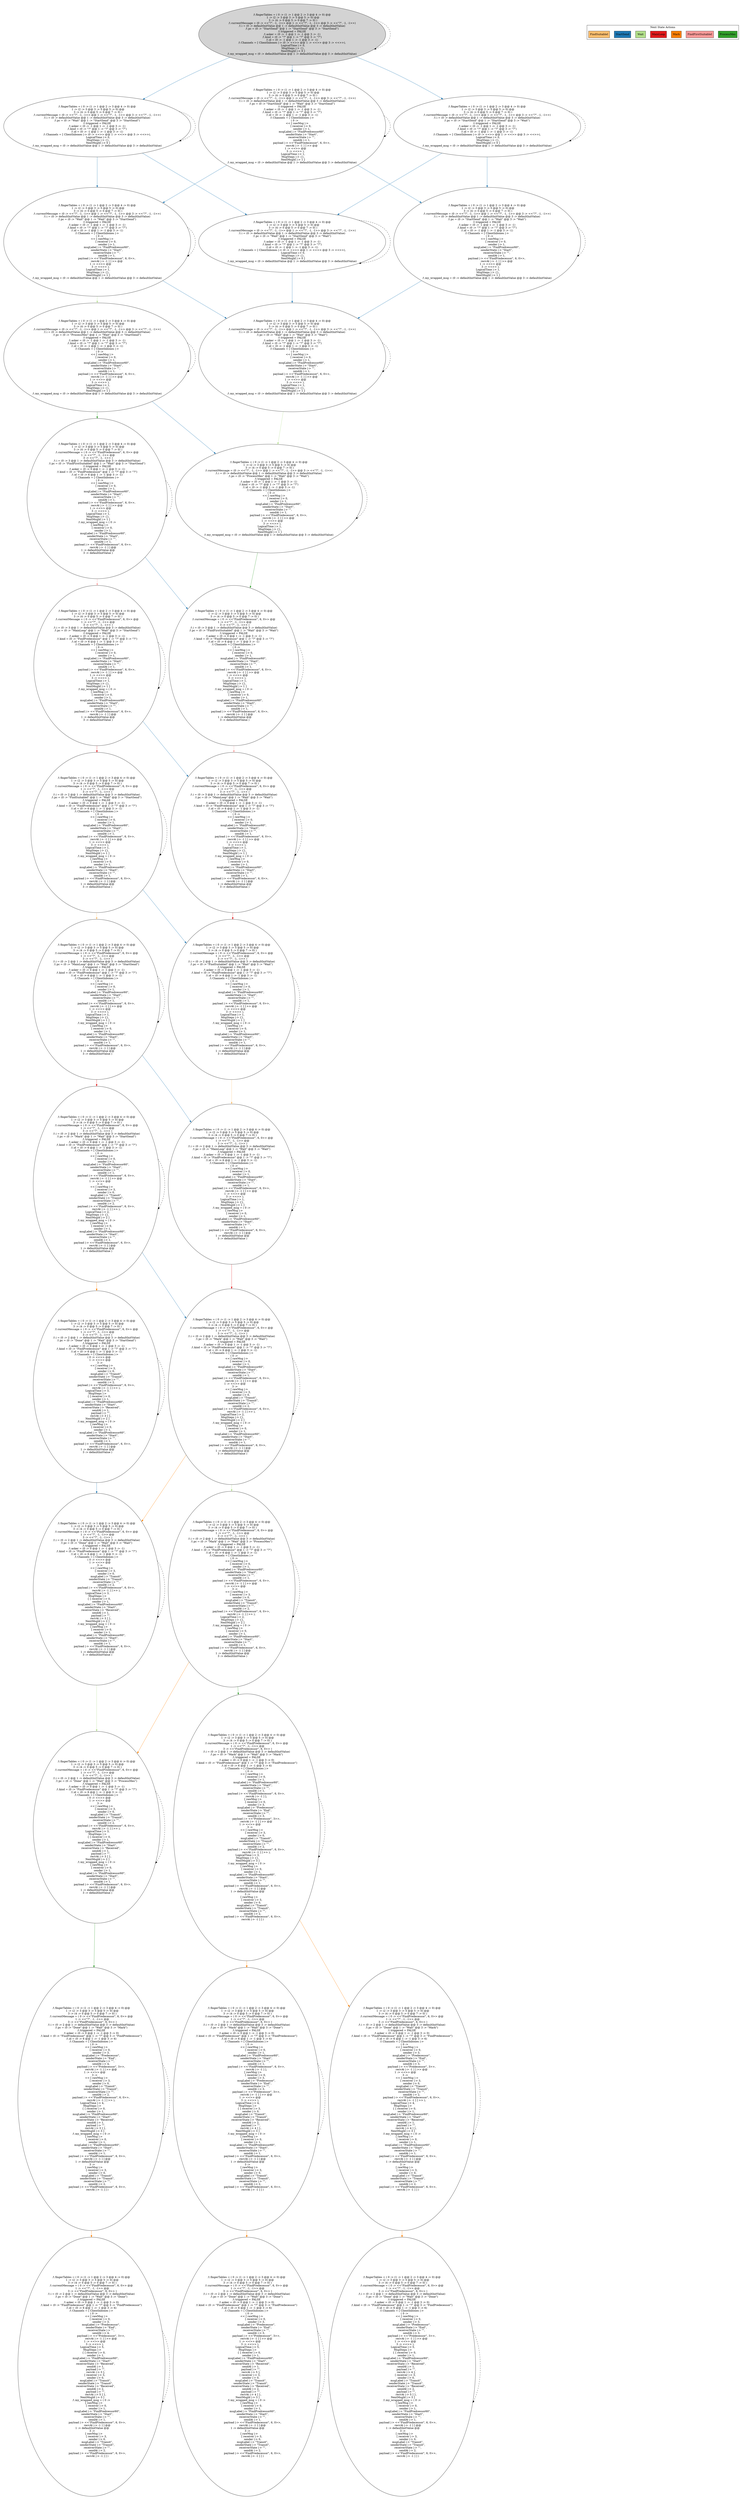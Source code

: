 strict digraph DiskGraph {
edge [colorscheme="paired12"]
nodesep=0.35;
subgraph cluster_graph {
color="white";
-1176172182421661628 [label="/\\ fingerTables = ( 0 :> (1 :> 1 @@ 2 :> 3 @@ 4 :> 0) @@\n  1 :> (2 :> 3 @@ 3 :> 5 @@ 5 :> 0) @@\n  3 :> (4 :> 0 @@ 5 :> 0 @@ 7 :> 0) )\n/\\ currentMessage = (0 :> <<\"?\", -1, -1>> @@ 1 :> <<\"?\", -1, -1>> @@ 3 :> <<\"?\", -1, -1>>)\n/\\ i = (0 :> defaultInitValue @@ 1 :> defaultInitValue @@ 3 :> defaultInitValue)\n/\\ pc = (0 :> \"StartSend\" @@ 1 :> \"StartSend\" @@ 3 :> \"StartSend\")\n/\\ triggered = FALSE\n/\\ asker = (0 :> -1 @@ 1 :> -1 @@ 3 :> -1)\n/\\ kind = (0 :> \"?\" @@ 1 :> \"?\" @@ 3 :> \"?\")\n/\\ id = (0 :> -1 @@ 1 :> -1 @@ 3 :> -1)\n/\\ Channels = [ ClientInboxes |-> (0 :> <<>> @@ 1 :> <<>> @@ 3 :> <<>>),\n  LogicalTime |-> 0,\n  MsgSteps |-> {},\n  NextMsgId |-> 0 ]\n/\\ my_wrapped_msg = (0 :> defaultInitValue @@ 1 :> defaultInitValue @@ 3 :> defaultInitValue)",style = filled]
-1176172182421661628 -> 5054057206518006175 [label="",color="2",fontcolor="2"];
5054057206518006175 [label="/\\ fingerTables = ( 0 :> (1 :> 1 @@ 2 :> 3 @@ 4 :> 0) @@\n  1 :> (2 :> 3 @@ 3 :> 5 @@ 5 :> 0) @@\n  3 :> (4 :> 0 @@ 5 :> 0 @@ 7 :> 0) )\n/\\ currentMessage = (0 :> <<\"?\", -1, -1>> @@ 1 :> <<\"?\", -1, -1>> @@ 3 :> <<\"?\", -1, -1>>)\n/\\ i = (0 :> defaultInitValue @@ 1 :> defaultInitValue @@ 3 :> defaultInitValue)\n/\\ pc = (0 :> \"Wait\" @@ 1 :> \"StartSend\" @@ 3 :> \"StartSend\")\n/\\ triggered = FALSE\n/\\ asker = (0 :> -1 @@ 1 :> -1 @@ 3 :> -1)\n/\\ kind = (0 :> \"?\" @@ 1 :> \"?\" @@ 3 :> \"?\")\n/\\ id = (0 :> -1 @@ 1 :> -1 @@ 3 :> -1)\n/\\ Channels = [ ClientInboxes |-> (0 :> <<>> @@ 1 :> <<>> @@ 3 :> <<>>),\n  LogicalTime |-> 0,\n  MsgSteps |-> {},\n  NextMsgId |-> 0 ]\n/\\ my_wrapped_msg = (0 :> defaultInitValue @@ 1 :> defaultInitValue @@ 3 :> defaultInitValue)"];
-1176172182421661628 -> 1603214815180901200 [label="",color="2",fontcolor="2"];
1603214815180901200 [label="/\\ fingerTables = ( 0 :> (1 :> 1 @@ 2 :> 3 @@ 4 :> 0) @@\n  1 :> (2 :> 3 @@ 3 :> 5 @@ 5 :> 0) @@\n  3 :> (4 :> 0 @@ 5 :> 0 @@ 7 :> 0) )\n/\\ currentMessage = (0 :> <<\"?\", -1, -1>> @@ 1 :> <<\"?\", -1, -1>> @@ 3 :> <<\"?\", -1, -1>>)\n/\\ i = (0 :> defaultInitValue @@ 1 :> defaultInitValue @@ 3 :> defaultInitValue)\n/\\ pc = (0 :> \"StartSend\" @@ 1 :> \"Wait\" @@ 3 :> \"StartSend\")\n/\\ triggered = FALSE\n/\\ asker = (0 :> -1 @@ 1 :> -1 @@ 3 :> -1)\n/\\ kind = (0 :> \"?\" @@ 1 :> \"?\" @@ 3 :> \"?\")\n/\\ id = (0 :> -1 @@ 1 :> -1 @@ 3 :> -1)\n/\\ Channels = [ ClientInboxes |->\n      ( 0 :>\n            << [ rawMsg |->\n                     [ receiver |-> 0,\n                       sender |-> 1,\n                       msgLabel |-> \"FindPredcessor60\",\n                       senderState |-> \"Start\",\n                       receiverState |-> \"\",\n                       sendAt |-> 1,\n                       payload |-> <<\"FindPredecessor\", 6, 0>>,\n                       recvAt |-> -1 ] ] >> @@\n        1 :> <<>> @@\n        3 :> <<>> ),\n  LogicalTime |-> 1,\n  MsgSteps |-> {},\n  NextMsgId |-> 1 ]\n/\\ my_wrapped_msg = (0 :> defaultInitValue @@ 1 :> defaultInitValue @@ 3 :> defaultInitValue)"];
5054057206518006175 -> -4447942108479517924 [label="",color="2",fontcolor="2"];
-4447942108479517924 [label="/\\ fingerTables = ( 0 :> (1 :> 1 @@ 2 :> 3 @@ 4 :> 0) @@\n  1 :> (2 :> 3 @@ 3 :> 5 @@ 5 :> 0) @@\n  3 :> (4 :> 0 @@ 5 :> 0 @@ 7 :> 0) )\n/\\ currentMessage = (0 :> <<\"?\", -1, -1>> @@ 1 :> <<\"?\", -1, -1>> @@ 3 :> <<\"?\", -1, -1>>)\n/\\ i = (0 :> defaultInitValue @@ 1 :> defaultInitValue @@ 3 :> defaultInitValue)\n/\\ pc = (0 :> \"Wait\" @@ 1 :> \"Wait\" @@ 3 :> \"StartSend\")\n/\\ triggered = FALSE\n/\\ asker = (0 :> -1 @@ 1 :> -1 @@ 3 :> -1)\n/\\ kind = (0 :> \"?\" @@ 1 :> \"?\" @@ 3 :> \"?\")\n/\\ id = (0 :> -1 @@ 1 :> -1 @@ 3 :> -1)\n/\\ Channels = [ ClientInboxes |->\n      ( 0 :>\n            << [ rawMsg |->\n                     [ receiver |-> 0,\n                       sender |-> 1,\n                       msgLabel |-> \"FindPredcessor60\",\n                       senderState |-> \"Start\",\n                       receiverState |-> \"\",\n                       sendAt |-> 1,\n                       payload |-> <<\"FindPredecessor\", 6, 0>>,\n                       recvAt |-> -1 ] ] >> @@\n        1 :> <<>> @@\n        3 :> <<>> ),\n  LogicalTime |-> 1,\n  MsgSteps |-> {},\n  NextMsgId |-> 1 ]\n/\\ my_wrapped_msg = (0 :> defaultInitValue @@ 1 :> defaultInitValue @@ 3 :> defaultInitValue)"];
-1176172182421661628 -> 8628228145687322805 [label="",color="2",fontcolor="2"];
8628228145687322805 [label="/\\ fingerTables = ( 0 :> (1 :> 1 @@ 2 :> 3 @@ 4 :> 0) @@\n  1 :> (2 :> 3 @@ 3 :> 5 @@ 5 :> 0) @@\n  3 :> (4 :> 0 @@ 5 :> 0 @@ 7 :> 0) )\n/\\ currentMessage = (0 :> <<\"?\", -1, -1>> @@ 1 :> <<\"?\", -1, -1>> @@ 3 :> <<\"?\", -1, -1>>)\n/\\ i = (0 :> defaultInitValue @@ 1 :> defaultInitValue @@ 3 :> defaultInitValue)\n/\\ pc = (0 :> \"StartSend\" @@ 1 :> \"StartSend\" @@ 3 :> \"Wait\")\n/\\ triggered = FALSE\n/\\ asker = (0 :> -1 @@ 1 :> -1 @@ 3 :> -1)\n/\\ kind = (0 :> \"?\" @@ 1 :> \"?\" @@ 3 :> \"?\")\n/\\ id = (0 :> -1 @@ 1 :> -1 @@ 3 :> -1)\n/\\ Channels = [ ClientInboxes |-> (0 :> <<>> @@ 1 :> <<>> @@ 3 :> <<>>),\n  LogicalTime |-> 0,\n  MsgSteps |-> {},\n  NextMsgId |-> 0 ]\n/\\ my_wrapped_msg = (0 :> defaultInitValue @@ 1 :> defaultInitValue @@ 3 :> defaultInitValue)"];
1603214815180901200 -> -4447942108479517924 [label="",color="2",fontcolor="2"];
-1176172182421661628 -> -1176172182421661628 [style="dashed"];
5054057206518006175 -> -9037975371909353649 [label="",color="2",fontcolor="2"];
-9037975371909353649 [label="/\\ fingerTables = ( 0 :> (1 :> 1 @@ 2 :> 3 @@ 4 :> 0) @@\n  1 :> (2 :> 3 @@ 3 :> 5 @@ 5 :> 0) @@\n  3 :> (4 :> 0 @@ 5 :> 0 @@ 7 :> 0) )\n/\\ currentMessage = (0 :> <<\"?\", -1, -1>> @@ 1 :> <<\"?\", -1, -1>> @@ 3 :> <<\"?\", -1, -1>>)\n/\\ i = (0 :> defaultInitValue @@ 1 :> defaultInitValue @@ 3 :> defaultInitValue)\n/\\ pc = (0 :> \"Wait\" @@ 1 :> \"StartSend\" @@ 3 :> \"Wait\")\n/\\ triggered = FALSE\n/\\ asker = (0 :> -1 @@ 1 :> -1 @@ 3 :> -1)\n/\\ kind = (0 :> \"?\" @@ 1 :> \"?\" @@ 3 :> \"?\")\n/\\ id = (0 :> -1 @@ 1 :> -1 @@ 3 :> -1)\n/\\ Channels = [ ClientInboxes |-> (0 :> <<>> @@ 1 :> <<>> @@ 3 :> <<>>),\n  LogicalTime |-> 0,\n  MsgSteps |-> {},\n  NextMsgId |-> 0 ]\n/\\ my_wrapped_msg = (0 :> defaultInitValue @@ 1 :> defaultInitValue @@ 3 :> defaultInitValue)"];
-4447942108479517924 -> 6647600115936718117 [label="",color="3",fontcolor="3"];
6647600115936718117 [label="/\\ fingerTables = ( 0 :> (1 :> 1 @@ 2 :> 3 @@ 4 :> 0) @@\n  1 :> (2 :> 3 @@ 3 :> 5 @@ 5 :> 0) @@\n  3 :> (4 :> 0 @@ 5 :> 0 @@ 7 :> 0) )\n/\\ currentMessage = (0 :> <<\"?\", -1, -1>> @@ 1 :> <<\"?\", -1, -1>> @@ 3 :> <<\"?\", -1, -1>>)\n/\\ i = (0 :> defaultInitValue @@ 1 :> defaultInitValue @@ 3 :> defaultInitValue)\n/\\ pc = (0 :> \"ProcessMes\" @@ 1 :> \"Wait\" @@ 3 :> \"StartSend\")\n/\\ triggered = FALSE\n/\\ asker = (0 :> -1 @@ 1 :> -1 @@ 3 :> -1)\n/\\ kind = (0 :> \"?\" @@ 1 :> \"?\" @@ 3 :> \"?\")\n/\\ id = (0 :> -1 @@ 1 :> -1 @@ 3 :> -1)\n/\\ Channels = [ ClientInboxes |->\n      ( 0 :>\n            << [ rawMsg |->\n                     [ receiver |-> 0,\n                       sender |-> 1,\n                       msgLabel |-> \"FindPredcessor60\",\n                       senderState |-> \"Start\",\n                       receiverState |-> \"\",\n                       sendAt |-> 1,\n                       payload |-> <<\"FindPredecessor\", 6, 0>>,\n                       recvAt |-> -1 ] ] >> @@\n        1 :> <<>> @@\n        3 :> <<>> ),\n  LogicalTime |-> 1,\n  MsgSteps |-> {},\n  NextMsgId |-> 1 ]\n/\\ my_wrapped_msg = (0 :> defaultInitValue @@ 1 :> defaultInitValue @@ 3 :> defaultInitValue)"];
5054057206518006175 -> 5054057206518006175 [style="dashed"];
1603214815180901200 -> -994224737827093562 [label="",color="2",fontcolor="2"];
-994224737827093562 [label="/\\ fingerTables = ( 0 :> (1 :> 1 @@ 2 :> 3 @@ 4 :> 0) @@\n  1 :> (2 :> 3 @@ 3 :> 5 @@ 5 :> 0) @@\n  3 :> (4 :> 0 @@ 5 :> 0 @@ 7 :> 0) )\n/\\ currentMessage = (0 :> <<\"?\", -1, -1>> @@ 1 :> <<\"?\", -1, -1>> @@ 3 :> <<\"?\", -1, -1>>)\n/\\ i = (0 :> defaultInitValue @@ 1 :> defaultInitValue @@ 3 :> defaultInitValue)\n/\\ pc = (0 :> \"StartSend\" @@ 1 :> \"Wait\" @@ 3 :> \"Wait\")\n/\\ triggered = FALSE\n/\\ asker = (0 :> -1 @@ 1 :> -1 @@ 3 :> -1)\n/\\ kind = (0 :> \"?\" @@ 1 :> \"?\" @@ 3 :> \"?\")\n/\\ id = (0 :> -1 @@ 1 :> -1 @@ 3 :> -1)\n/\\ Channels = [ ClientInboxes |->\n      ( 0 :>\n            << [ rawMsg |->\n                     [ receiver |-> 0,\n                       sender |-> 1,\n                       msgLabel |-> \"FindPredcessor60\",\n                       senderState |-> \"Start\",\n                       receiverState |-> \"\",\n                       sendAt |-> 1,\n                       payload |-> <<\"FindPredecessor\", 6, 0>>,\n                       recvAt |-> -1 ] ] >> @@\n        1 :> <<>> @@\n        3 :> <<>> ),\n  LogicalTime |-> 1,\n  MsgSteps |-> {},\n  NextMsgId |-> 1 ]\n/\\ my_wrapped_msg = (0 :> defaultInitValue @@ 1 :> defaultInitValue @@ 3 :> defaultInitValue)"];
-4447942108479517924 -> -2488164366395645534 [label="",color="2",fontcolor="2"];
-2488164366395645534 [label="/\\ fingerTables = ( 0 :> (1 :> 1 @@ 2 :> 3 @@ 4 :> 0) @@\n  1 :> (2 :> 3 @@ 3 :> 5 @@ 5 :> 0) @@\n  3 :> (4 :> 0 @@ 5 :> 0 @@ 7 :> 0) )\n/\\ currentMessage = (0 :> <<\"?\", -1, -1>> @@ 1 :> <<\"?\", -1, -1>> @@ 3 :> <<\"?\", -1, -1>>)\n/\\ i = (0 :> defaultInitValue @@ 1 :> defaultInitValue @@ 3 :> defaultInitValue)\n/\\ pc = (0 :> \"Wait\" @@ 1 :> \"Wait\" @@ 3 :> \"Wait\")\n/\\ triggered = FALSE\n/\\ asker = (0 :> -1 @@ 1 :> -1 @@ 3 :> -1)\n/\\ kind = (0 :> \"?\" @@ 1 :> \"?\" @@ 3 :> \"?\")\n/\\ id = (0 :> -1 @@ 1 :> -1 @@ 3 :> -1)\n/\\ Channels = [ ClientInboxes |->\n      ( 0 :>\n            << [ rawMsg |->\n                     [ receiver |-> 0,\n                       sender |-> 1,\n                       msgLabel |-> \"FindPredcessor60\",\n                       senderState |-> \"Start\",\n                       receiverState |-> \"\",\n                       sendAt |-> 1,\n                       payload |-> <<\"FindPredecessor\", 6, 0>>,\n                       recvAt |-> -1 ] ] >> @@\n        1 :> <<>> @@\n        3 :> <<>> ),\n  LogicalTime |-> 1,\n  MsgSteps |-> {},\n  NextMsgId |-> 1 ]\n/\\ my_wrapped_msg = (0 :> defaultInitValue @@ 1 :> defaultInitValue @@ 3 :> defaultInitValue)"];
-4447942108479517924 -> -4447942108479517924 [style="dashed"];
1603214815180901200 -> 1603214815180901200 [style="dashed"];
8628228145687322805 -> -9037975371909353649 [label="",color="2",fontcolor="2"];
8628228145687322805 -> -994224737827093562 [label="",color="2",fontcolor="2"];
8628228145687322805 -> 8628228145687322805 [style="dashed"];
-9037975371909353649 -> -2488164366395645534 [label="",color="2",fontcolor="2"];
-9037975371909353649 -> -9037975371909353649 [style="dashed"];
6647600115936718117 -> -4338986616738118156 [label="",color="4",fontcolor="4"];
-4338986616738118156 [label="/\\ fingerTables = ( 0 :> (1 :> 1 @@ 2 :> 3 @@ 4 :> 0) @@\n  1 :> (2 :> 3 @@ 3 :> 5 @@ 5 :> 0) @@\n  3 :> (4 :> 0 @@ 5 :> 0 @@ 7 :> 0) )\n/\\ currentMessage = ( 0 :> <<\"FindPredecessor\", 6, 0>> @@\n  1 :> <<\"?\", -1, -1>> @@\n  3 :> <<\"?\", -1, -1>> )\n/\\ i = (0 :> 3 @@ 1 :> defaultInitValue @@ 3 :> defaultInitValue)\n/\\ pc = (0 :> \"FindFirstSuitableI\" @@ 1 :> \"Wait\" @@ 3 :> \"StartSend\")\n/\\ triggered = FALSE\n/\\ asker = (0 :> 0 @@ 1 :> -1 @@ 3 :> -1)\n/\\ kind = (0 :> \"FindPredecessor\" @@ 1 :> \"?\" @@ 3 :> \"?\")\n/\\ id = (0 :> 6 @@ 1 :> -1 @@ 3 :> -1)\n/\\ Channels = [ ClientInboxes |->\n      ( 0 :>\n            << [ rawMsg |->\n                     [ receiver |-> 0,\n                       sender |-> 1,\n                       msgLabel |-> \"FindPredcessor60\",\n                       senderState |-> \"Start\",\n                       receiverState |-> \"\",\n                       sendAt |-> 1,\n                       payload |-> <<\"FindPredecessor\", 6, 0>>,\n                       recvAt |-> -1 ] ] >> @@\n        1 :> <<>> @@\n        3 :> <<>> ),\n  LogicalTime |-> 1,\n  MsgSteps |-> {},\n  NextMsgId |-> 1 ]\n/\\ my_wrapped_msg = ( 0 :>\n      [ rawMsg |->\n            [ receiver |-> 0,\n              sender |-> 1,\n              msgLabel |-> \"FindPredcessor60\",\n              senderState |-> \"Start\",\n              receiverState |-> \"\",\n              sendAt |-> 1,\n              payload |-> <<\"FindPredecessor\", 6, 0>>,\n              recvAt |-> -1 ] ] @@\n  1 :> defaultInitValue @@\n  3 :> defaultInitValue )"];
6647600115936718117 -> -7331142169572292403 [label="",color="2",fontcolor="2"];
-7331142169572292403 [label="/\\ fingerTables = ( 0 :> (1 :> 1 @@ 2 :> 3 @@ 4 :> 0) @@\n  1 :> (2 :> 3 @@ 3 :> 5 @@ 5 :> 0) @@\n  3 :> (4 :> 0 @@ 5 :> 0 @@ 7 :> 0) )\n/\\ currentMessage = (0 :> <<\"?\", -1, -1>> @@ 1 :> <<\"?\", -1, -1>> @@ 3 :> <<\"?\", -1, -1>>)\n/\\ i = (0 :> defaultInitValue @@ 1 :> defaultInitValue @@ 3 :> defaultInitValue)\n/\\ pc = (0 :> \"ProcessMes\" @@ 1 :> \"Wait\" @@ 3 :> \"Wait\")\n/\\ triggered = FALSE\n/\\ asker = (0 :> -1 @@ 1 :> -1 @@ 3 :> -1)\n/\\ kind = (0 :> \"?\" @@ 1 :> \"?\" @@ 3 :> \"?\")\n/\\ id = (0 :> -1 @@ 1 :> -1 @@ 3 :> -1)\n/\\ Channels = [ ClientInboxes |->\n      ( 0 :>\n            << [ rawMsg |->\n                     [ receiver |-> 0,\n                       sender |-> 1,\n                       msgLabel |-> \"FindPredcessor60\",\n                       senderState |-> \"Start\",\n                       receiverState |-> \"\",\n                       sendAt |-> 1,\n                       payload |-> <<\"FindPredecessor\", 6, 0>>,\n                       recvAt |-> -1 ] ] >> @@\n        1 :> <<>> @@\n        3 :> <<>> ),\n  LogicalTime |-> 1,\n  MsgSteps |-> {},\n  NextMsgId |-> 1 ]\n/\\ my_wrapped_msg = (0 :> defaultInitValue @@ 1 :> defaultInitValue @@ 3 :> defaultInitValue)"];
6647600115936718117 -> 6647600115936718117 [style="dashed"];
-994224737827093562 -> -2488164366395645534 [label="",color="2",fontcolor="2"];
-994224737827093562 -> -994224737827093562 [style="dashed"];
-2488164366395645534 -> -7331142169572292403 [label="",color="3",fontcolor="3"];
-2488164366395645534 -> -2488164366395645534 [style="dashed"];
-4338986616738118156 -> -5209468319214621557 [label="",color="5",fontcolor="5"];
-5209468319214621557 [label="/\\ fingerTables = ( 0 :> (1 :> 1 @@ 2 :> 3 @@ 4 :> 0) @@\n  1 :> (2 :> 3 @@ 3 :> 5 @@ 5 :> 0) @@\n  3 :> (4 :> 0 @@ 5 :> 0 @@ 7 :> 0) )\n/\\ currentMessage = ( 0 :> <<\"FindPredecessor\", 6, 0>> @@\n  1 :> <<\"?\", -1, -1>> @@\n  3 :> <<\"?\", -1, -1>> )\n/\\ i = (0 :> 3 @@ 1 :> defaultInitValue @@ 3 :> defaultInitValue)\n/\\ pc = (0 :> \"MainLoop\" @@ 1 :> \"Wait\" @@ 3 :> \"StartSend\")\n/\\ triggered = FALSE\n/\\ asker = (0 :> 0 @@ 1 :> -1 @@ 3 :> -1)\n/\\ kind = (0 :> \"FindPredecessor\" @@ 1 :> \"?\" @@ 3 :> \"?\")\n/\\ id = (0 :> 6 @@ 1 :> -1 @@ 3 :> -1)\n/\\ Channels = [ ClientInboxes |->\n      ( 0 :>\n            << [ rawMsg |->\n                     [ receiver |-> 0,\n                       sender |-> 1,\n                       msgLabel |-> \"FindPredcessor60\",\n                       senderState |-> \"Start\",\n                       receiverState |-> \"\",\n                       sendAt |-> 1,\n                       payload |-> <<\"FindPredecessor\", 6, 0>>,\n                       recvAt |-> -1 ] ] >> @@\n        1 :> <<>> @@\n        3 :> <<>> ),\n  LogicalTime |-> 1,\n  MsgSteps |-> {},\n  NextMsgId |-> 1 ]\n/\\ my_wrapped_msg = ( 0 :>\n      [ rawMsg |->\n            [ receiver |-> 0,\n              sender |-> 1,\n              msgLabel |-> \"FindPredcessor60\",\n              senderState |-> \"Start\",\n              receiverState |-> \"\",\n              sendAt |-> 1,\n              payload |-> <<\"FindPredecessor\", 6, 0>>,\n              recvAt |-> -1 ] ] @@\n  1 :> defaultInitValue @@\n  3 :> defaultInitValue )"];
-4338986616738118156 -> 4988884537685381991 [label="",color="2",fontcolor="2"];
4988884537685381991 [label="/\\ fingerTables = ( 0 :> (1 :> 1 @@ 2 :> 3 @@ 4 :> 0) @@\n  1 :> (2 :> 3 @@ 3 :> 5 @@ 5 :> 0) @@\n  3 :> (4 :> 0 @@ 5 :> 0 @@ 7 :> 0) )\n/\\ currentMessage = ( 0 :> <<\"FindPredecessor\", 6, 0>> @@\n  1 :> <<\"?\", -1, -1>> @@\n  3 :> <<\"?\", -1, -1>> )\n/\\ i = (0 :> 3 @@ 1 :> defaultInitValue @@ 3 :> defaultInitValue)\n/\\ pc = (0 :> \"FindFirstSuitableI\" @@ 1 :> \"Wait\" @@ 3 :> \"Wait\")\n/\\ triggered = FALSE\n/\\ asker = (0 :> 0 @@ 1 :> -1 @@ 3 :> -1)\n/\\ kind = (0 :> \"FindPredecessor\" @@ 1 :> \"?\" @@ 3 :> \"?\")\n/\\ id = (0 :> 6 @@ 1 :> -1 @@ 3 :> -1)\n/\\ Channels = [ ClientInboxes |->\n      ( 0 :>\n            << [ rawMsg |->\n                     [ receiver |-> 0,\n                       sender |-> 1,\n                       msgLabel |-> \"FindPredcessor60\",\n                       senderState |-> \"Start\",\n                       receiverState |-> \"\",\n                       sendAt |-> 1,\n                       payload |-> <<\"FindPredecessor\", 6, 0>>,\n                       recvAt |-> -1 ] ] >> @@\n        1 :> <<>> @@\n        3 :> <<>> ),\n  LogicalTime |-> 1,\n  MsgSteps |-> {},\n  NextMsgId |-> 1 ]\n/\\ my_wrapped_msg = ( 0 :>\n      [ rawMsg |->\n            [ receiver |-> 0,\n              sender |-> 1,\n              msgLabel |-> \"FindPredcessor60\",\n              senderState |-> \"Start\",\n              receiverState |-> \"\",\n              sendAt |-> 1,\n              payload |-> <<\"FindPredecessor\", 6, 0>>,\n              recvAt |-> -1 ] ] @@\n  1 :> defaultInitValue @@\n  3 :> defaultInitValue )"];
-5209468319214621557 -> 7887378641971377434 [label="",color="6",fontcolor="6"];
7887378641971377434 [label="/\\ fingerTables = ( 0 :> (1 :> 1 @@ 2 :> 3 @@ 4 :> 0) @@\n  1 :> (2 :> 3 @@ 3 :> 5 @@ 5 :> 0) @@\n  3 :> (4 :> 0 @@ 5 :> 0 @@ 7 :> 0) )\n/\\ currentMessage = ( 0 :> <<\"FindPredecessor\", 6, 0>> @@\n  1 :> <<\"?\", -1, -1>> @@\n  3 :> <<\"?\", -1, -1>> )\n/\\ i = (0 :> 2 @@ 1 :> defaultInitValue @@ 3 :> defaultInitValue)\n/\\ pc = (0 :> \"FindSuitableI\" @@ 1 :> \"Wait\" @@ 3 :> \"StartSend\")\n/\\ triggered = FALSE\n/\\ asker = (0 :> 0 @@ 1 :> -1 @@ 3 :> -1)\n/\\ kind = (0 :> \"FindPredecessor\" @@ 1 :> \"?\" @@ 3 :> \"?\")\n/\\ id = (0 :> 6 @@ 1 :> -1 @@ 3 :> -1)\n/\\ Channels = [ ClientInboxes |->\n      ( 0 :>\n            << [ rawMsg |->\n                     [ receiver |-> 0,\n                       sender |-> 1,\n                       msgLabel |-> \"FindPredcessor60\",\n                       senderState |-> \"Start\",\n                       receiverState |-> \"\",\n                       sendAt |-> 1,\n                       payload |-> <<\"FindPredecessor\", 6, 0>>,\n                       recvAt |-> -1 ] ] >> @@\n        1 :> <<>> @@\n        3 :> <<>> ),\n  LogicalTime |-> 1,\n  MsgSteps |-> {},\n  NextMsgId |-> 1 ]\n/\\ my_wrapped_msg = ( 0 :>\n      [ rawMsg |->\n            [ receiver |-> 0,\n              sender |-> 1,\n              msgLabel |-> \"FindPredcessor60\",\n              senderState |-> \"Start\",\n              receiverState |-> \"\",\n              sendAt |-> 1,\n              payload |-> <<\"FindPredecessor\", 6, 0>>,\n              recvAt |-> -1 ] ] @@\n  1 :> defaultInitValue @@\n  3 :> defaultInitValue )"];
-7331142169572292403 -> 4988884537685381991 [label="",color="4",fontcolor="4"];
-4338986616738118156 -> -4338986616738118156 [style="dashed"];
-5209468319214621557 -> 4831962878394681975 [label="",color="2",fontcolor="2"];
4831962878394681975 [label="/\\ fingerTables = ( 0 :> (1 :> 1 @@ 2 :> 3 @@ 4 :> 0) @@\n  1 :> (2 :> 3 @@ 3 :> 5 @@ 5 :> 0) @@\n  3 :> (4 :> 0 @@ 5 :> 0 @@ 7 :> 0) )\n/\\ currentMessage = ( 0 :> <<\"FindPredecessor\", 6, 0>> @@\n  1 :> <<\"?\", -1, -1>> @@\n  3 :> <<\"?\", -1, -1>> )\n/\\ i = (0 :> 3 @@ 1 :> defaultInitValue @@ 3 :> defaultInitValue)\n/\\ pc = (0 :> \"MainLoop\" @@ 1 :> \"Wait\" @@ 3 :> \"Wait\")\n/\\ triggered = FALSE\n/\\ asker = (0 :> 0 @@ 1 :> -1 @@ 3 :> -1)\n/\\ kind = (0 :> \"FindPredecessor\" @@ 1 :> \"?\" @@ 3 :> \"?\")\n/\\ id = (0 :> 6 @@ 1 :> -1 @@ 3 :> -1)\n/\\ Channels = [ ClientInboxes |->\n      ( 0 :>\n            << [ rawMsg |->\n                     [ receiver |-> 0,\n                       sender |-> 1,\n                       msgLabel |-> \"FindPredcessor60\",\n                       senderState |-> \"Start\",\n                       receiverState |-> \"\",\n                       sendAt |-> 1,\n                       payload |-> <<\"FindPredecessor\", 6, 0>>,\n                       recvAt |-> -1 ] ] >> @@\n        1 :> <<>> @@\n        3 :> <<>> ),\n  LogicalTime |-> 1,\n  MsgSteps |-> {},\n  NextMsgId |-> 1 ]\n/\\ my_wrapped_msg = ( 0 :>\n      [ rawMsg |->\n            [ receiver |-> 0,\n              sender |-> 1,\n              msgLabel |-> \"FindPredcessor60\",\n              senderState |-> \"Start\",\n              receiverState |-> \"\",\n              sendAt |-> 1,\n              payload |-> <<\"FindPredecessor\", 6, 0>>,\n              recvAt |-> -1 ] ] @@\n  1 :> defaultInitValue @@\n  3 :> defaultInitValue )"];
4988884537685381991 -> 4831962878394681975 [label="",color="5",fontcolor="5"];
-7331142169572292403 -> -7331142169572292403 [style="dashed"];
-5209468319214621557 -> -5209468319214621557 [style="dashed"];
4988884537685381991 -> 4988884537685381991 [style="dashed"];
7887378641971377434 -> 5528913773863396868 [label="",color="7",fontcolor="7"];
5528913773863396868 [label="/\\ fingerTables = ( 0 :> (1 :> 1 @@ 2 :> 3 @@ 4 :> 0) @@\n  1 :> (2 :> 3 @@ 3 :> 5 @@ 5 :> 0) @@\n  3 :> (4 :> 0 @@ 5 :> 0 @@ 7 :> 0) )\n/\\ currentMessage = ( 0 :> <<\"FindPredecessor\", 6, 0>> @@\n  1 :> <<\"?\", -1, -1>> @@\n  3 :> <<\"?\", -1, -1>> )\n/\\ i = (0 :> 2 @@ 1 :> defaultInitValue @@ 3 :> defaultInitValue)\n/\\ pc = (0 :> \"MainLoop\" @@ 1 :> \"Wait\" @@ 3 :> \"StartSend\")\n/\\ triggered = FALSE\n/\\ asker = (0 :> 0 @@ 1 :> -1 @@ 3 :> -1)\n/\\ kind = (0 :> \"FindPredecessor\" @@ 1 :> \"?\" @@ 3 :> \"?\")\n/\\ id = (0 :> 6 @@ 1 :> -1 @@ 3 :> -1)\n/\\ Channels = [ ClientInboxes |->\n      ( 0 :>\n            << [ rawMsg |->\n                     [ receiver |-> 0,\n                       sender |-> 1,\n                       msgLabel |-> \"FindPredcessor60\",\n                       senderState |-> \"Start\",\n                       receiverState |-> \"\",\n                       sendAt |-> 1,\n                       payload |-> <<\"FindPredecessor\", 6, 0>>,\n                       recvAt |-> -1 ] ] >> @@\n        1 :> <<>> @@\n        3 :> <<>> ),\n  LogicalTime |-> 1,\n  MsgSteps |-> {},\n  NextMsgId |-> 1 ]\n/\\ my_wrapped_msg = ( 0 :>\n      [ rawMsg |->\n            [ receiver |-> 0,\n              sender |-> 1,\n              msgLabel |-> \"FindPredcessor60\",\n              senderState |-> \"Start\",\n              receiverState |-> \"\",\n              sendAt |-> 1,\n              payload |-> <<\"FindPredecessor\", 6, 0>>,\n              recvAt |-> -1 ] ] @@\n  1 :> defaultInitValue @@\n  3 :> defaultInitValue )"];
4831962878394681975 -> 7055264303504841987 [label="",color="6",fontcolor="6"];
7055264303504841987 [label="/\\ fingerTables = ( 0 :> (1 :> 1 @@ 2 :> 3 @@ 4 :> 0) @@\n  1 :> (2 :> 3 @@ 3 :> 5 @@ 5 :> 0) @@\n  3 :> (4 :> 0 @@ 5 :> 0 @@ 7 :> 0) )\n/\\ currentMessage = ( 0 :> <<\"FindPredecessor\", 6, 0>> @@\n  1 :> <<\"?\", -1, -1>> @@\n  3 :> <<\"?\", -1, -1>> )\n/\\ i = (0 :> 2 @@ 1 :> defaultInitValue @@ 3 :> defaultInitValue)\n/\\ pc = (0 :> \"FindSuitableI\" @@ 1 :> \"Wait\" @@ 3 :> \"Wait\")\n/\\ triggered = FALSE\n/\\ asker = (0 :> 0 @@ 1 :> -1 @@ 3 :> -1)\n/\\ kind = (0 :> \"FindPredecessor\" @@ 1 :> \"?\" @@ 3 :> \"?\")\n/\\ id = (0 :> 6 @@ 1 :> -1 @@ 3 :> -1)\n/\\ Channels = [ ClientInboxes |->\n      ( 0 :>\n            << [ rawMsg |->\n                     [ receiver |-> 0,\n                       sender |-> 1,\n                       msgLabel |-> \"FindPredcessor60\",\n                       senderState |-> \"Start\",\n                       receiverState |-> \"\",\n                       sendAt |-> 1,\n                       payload |-> <<\"FindPredecessor\", 6, 0>>,\n                       recvAt |-> -1 ] ] >> @@\n        1 :> <<>> @@\n        3 :> <<>> ),\n  LogicalTime |-> 1,\n  MsgSteps |-> {},\n  NextMsgId |-> 1 ]\n/\\ my_wrapped_msg = ( 0 :>\n      [ rawMsg |->\n            [ receiver |-> 0,\n              sender |-> 1,\n              msgLabel |-> \"FindPredcessor60\",\n              senderState |-> \"Start\",\n              receiverState |-> \"\",\n              sendAt |-> 1,\n              payload |-> <<\"FindPredecessor\", 6, 0>>,\n              recvAt |-> -1 ] ] @@\n  1 :> defaultInitValue @@\n  3 :> defaultInitValue )"];
7887378641971377434 -> 7055264303504841987 [label="",color="2",fontcolor="2"];
4831962878394681975 -> 4831962878394681975 [style="dashed"];
7887378641971377434 -> 7887378641971377434 [style="dashed"];
7055264303504841987 -> 1197774124211630609 [label="",color="7",fontcolor="7"];
1197774124211630609 [label="/\\ fingerTables = ( 0 :> (1 :> 1 @@ 2 :> 3 @@ 4 :> 0) @@\n  1 :> (2 :> 3 @@ 3 :> 5 @@ 5 :> 0) @@\n  3 :> (4 :> 0 @@ 5 :> 0 @@ 7 :> 0) )\n/\\ currentMessage = ( 0 :> <<\"FindPredecessor\", 6, 0>> @@\n  1 :> <<\"?\", -1, -1>> @@\n  3 :> <<\"?\", -1, -1>> )\n/\\ i = (0 :> 2 @@ 1 :> defaultInitValue @@ 3 :> defaultInitValue)\n/\\ pc = (0 :> \"MainLoop\" @@ 1 :> \"Wait\" @@ 3 :> \"Wait\")\n/\\ triggered = FALSE\n/\\ asker = (0 :> 0 @@ 1 :> -1 @@ 3 :> -1)\n/\\ kind = (0 :> \"FindPredecessor\" @@ 1 :> \"?\" @@ 3 :> \"?\")\n/\\ id = (0 :> 6 @@ 1 :> -1 @@ 3 :> -1)\n/\\ Channels = [ ClientInboxes |->\n      ( 0 :>\n            << [ rawMsg |->\n                     [ receiver |-> 0,\n                       sender |-> 1,\n                       msgLabel |-> \"FindPredcessor60\",\n                       senderState |-> \"Start\",\n                       receiverState |-> \"\",\n                       sendAt |-> 1,\n                       payload |-> <<\"FindPredecessor\", 6, 0>>,\n                       recvAt |-> -1 ] ] >> @@\n        1 :> <<>> @@\n        3 :> <<>> ),\n  LogicalTime |-> 1,\n  MsgSteps |-> {},\n  NextMsgId |-> 1 ]\n/\\ my_wrapped_msg = ( 0 :>\n      [ rawMsg |->\n            [ receiver |-> 0,\n              sender |-> 1,\n              msgLabel |-> \"FindPredcessor60\",\n              senderState |-> \"Start\",\n              receiverState |-> \"\",\n              sendAt |-> 1,\n              payload |-> <<\"FindPredecessor\", 6, 0>>,\n              recvAt |-> -1 ] ] @@\n  1 :> defaultInitValue @@\n  3 :> defaultInitValue )"];
7055264303504841987 -> 7055264303504841987 [style="dashed"];
5528913773863396868 -> 5484458393384975240 [label="",color="6",fontcolor="6"];
5484458393384975240 [label="/\\ fingerTables = ( 0 :> (1 :> 1 @@ 2 :> 3 @@ 4 :> 0) @@\n  1 :> (2 :> 3 @@ 3 :> 5 @@ 5 :> 0) @@\n  3 :> (4 :> 0 @@ 5 :> 0 @@ 7 :> 0) )\n/\\ currentMessage = ( 0 :> <<\"FindPredecessor\", 6, 0>> @@\n  1 :> <<\"?\", -1, -1>> @@\n  3 :> <<\"?\", -1, -1>> )\n/\\ i = (0 :> 2 @@ 1 :> defaultInitValue @@ 3 :> defaultInitValue)\n/\\ pc = (0 :> \"Mark\" @@ 1 :> \"Wait\" @@ 3 :> \"StartSend\")\n/\\ triggered = FALSE\n/\\ asker = (0 :> 0 @@ 1 :> -1 @@ 3 :> -1)\n/\\ kind = (0 :> \"FindPredecessor\" @@ 1 :> \"?\" @@ 3 :> \"?\")\n/\\ id = (0 :> 6 @@ 1 :> -1 @@ 3 :> -1)\n/\\ Channels = [ ClientInboxes |->\n      ( 0 :>\n            << [ rawMsg |->\n                     [ receiver |-> 0,\n                       sender |-> 1,\n                       msgLabel |-> \"FindPredcessor60\",\n                       senderState |-> \"Start\",\n                       receiverState |-> \"\",\n                       sendAt |-> 1,\n                       payload |-> <<\"FindPredecessor\", 6, 0>>,\n                       recvAt |-> -1 ] ] >> @@\n        1 :> <<>> @@\n        3 :>\n            << [ rawMsg |->\n                     [ receiver |-> 3,\n                       sender |-> 0,\n                       msgLabel |-> \"Transit\",\n                       senderState |-> \"Transit\",\n                       receiverState |-> \"\",\n                       sendAt |-> 2,\n                       payload |-> <<\"FindPredecessor\", 6, 0>>,\n                       recvAt |-> -1 ] ] >> ),\n  LogicalTime |-> 2,\n  MsgSteps |-> {},\n  NextMsgId |-> 2 ]\n/\\ my_wrapped_msg = ( 0 :>\n      [ rawMsg |->\n            [ receiver |-> 0,\n              sender |-> 1,\n              msgLabel |-> \"FindPredcessor60\",\n              senderState |-> \"Start\",\n              receiverState |-> \"\",\n              sendAt |-> 1,\n              payload |-> <<\"FindPredecessor\", 6, 0>>,\n              recvAt |-> -1 ] ] @@\n  1 :> defaultInitValue @@\n  3 :> defaultInitValue )"];
1197774124211630609 -> -8015840413205561673 [label="",color="6",fontcolor="6"];
-8015840413205561673 [label="/\\ fingerTables = ( 0 :> (1 :> 1 @@ 2 :> 3 @@ 4 :> 0) @@\n  1 :> (2 :> 3 @@ 3 :> 5 @@ 5 :> 0) @@\n  3 :> (4 :> 0 @@ 5 :> 0 @@ 7 :> 0) )\n/\\ currentMessage = ( 0 :> <<\"FindPredecessor\", 6, 0>> @@\n  1 :> <<\"?\", -1, -1>> @@\n  3 :> <<\"?\", -1, -1>> )\n/\\ i = (0 :> 2 @@ 1 :> defaultInitValue @@ 3 :> defaultInitValue)\n/\\ pc = (0 :> \"Mark\" @@ 1 :> \"Wait\" @@ 3 :> \"Wait\")\n/\\ triggered = FALSE\n/\\ asker = (0 :> 0 @@ 1 :> -1 @@ 3 :> -1)\n/\\ kind = (0 :> \"FindPredecessor\" @@ 1 :> \"?\" @@ 3 :> \"?\")\n/\\ id = (0 :> 6 @@ 1 :> -1 @@ 3 :> -1)\n/\\ Channels = [ ClientInboxes |->\n      ( 0 :>\n            << [ rawMsg |->\n                     [ receiver |-> 0,\n                       sender |-> 1,\n                       msgLabel |-> \"FindPredcessor60\",\n                       senderState |-> \"Start\",\n                       receiverState |-> \"\",\n                       sendAt |-> 1,\n                       payload |-> <<\"FindPredecessor\", 6, 0>>,\n                       recvAt |-> -1 ] ] >> @@\n        1 :> <<>> @@\n        3 :>\n            << [ rawMsg |->\n                     [ receiver |-> 3,\n                       sender |-> 0,\n                       msgLabel |-> \"Transit\",\n                       senderState |-> \"Transit\",\n                       receiverState |-> \"\",\n                       sendAt |-> 2,\n                       payload |-> <<\"FindPredecessor\", 6, 0>>,\n                       recvAt |-> -1 ] ] >> ),\n  LogicalTime |-> 2,\n  MsgSteps |-> {},\n  NextMsgId |-> 2 ]\n/\\ my_wrapped_msg = ( 0 :>\n      [ rawMsg |->\n            [ receiver |-> 0,\n              sender |-> 1,\n              msgLabel |-> \"FindPredcessor60\",\n              senderState |-> \"Start\",\n              receiverState |-> \"\",\n              sendAt |-> 1,\n              payload |-> <<\"FindPredecessor\", 6, 0>>,\n              recvAt |-> -1 ] ] @@\n  1 :> defaultInitValue @@\n  3 :> defaultInitValue )"];
1197774124211630609 -> 1197774124211630609 [style="dashed"];
5484458393384975240 -> 1389120958223335337 [label="",color="8",fontcolor="8"];
1389120958223335337 [label="/\\ fingerTables = ( 0 :> (1 :> 1 @@ 2 :> 3 @@ 4 :> 0) @@\n  1 :> (2 :> 3 @@ 3 :> 5 @@ 5 :> 0) @@\n  3 :> (4 :> 0 @@ 5 :> 0 @@ 7 :> 0) )\n/\\ currentMessage = ( 0 :> <<\"FindPredecessor\", 6, 0>> @@\n  1 :> <<\"?\", -1, -1>> @@\n  3 :> <<\"?\", -1, -1>> )\n/\\ i = (0 :> 2 @@ 1 :> defaultInitValue @@ 3 :> defaultInitValue)\n/\\ pc = (0 :> \"Done\" @@ 1 :> \"Wait\" @@ 3 :> \"StartSend\")\n/\\ triggered = FALSE\n/\\ asker = (0 :> 0 @@ 1 :> -1 @@ 3 :> -1)\n/\\ kind = (0 :> \"FindPredecessor\" @@ 1 :> \"?\" @@ 3 :> \"?\")\n/\\ id = (0 :> 6 @@ 1 :> -1 @@ 3 :> -1)\n/\\ Channels = [ ClientInboxes |->\n      ( 0 :> <<>> @@\n        1 :> <<>> @@\n        3 :>\n            << [ rawMsg |->\n                     [ receiver |-> 3,\n                       sender |-> 0,\n                       msgLabel |-> \"Transit\",\n                       senderState |-> \"Transit\",\n                       receiverState |-> \"\",\n                       sendAt |-> 2,\n                       payload |-> <<\"FindPredecessor\", 6, 0>>,\n                       recvAt |-> -1 ] ] >> ),\n  LogicalTime |-> 3,\n  MsgSteps |->\n      { [ receiver |-> 0,\n          sender |-> 1,\n          msgLabel |-> \"FindPredcessor60\",\n          senderState |-> \"Start\",\n          receiverState |-> \"Received\",\n          sendAt |-> 1,\n          payload |-> \"\",\n          recvAt |-> 3 ] },\n  NextMsgId |-> 2 ]\n/\\ my_wrapped_msg = ( 0 :>\n      [ rawMsg |->\n            [ receiver |-> 0,\n              sender |-> 1,\n              msgLabel |-> \"FindPredcessor60\",\n              senderState |-> \"Start\",\n              receiverState |-> \"\",\n              sendAt |-> 1,\n              payload |-> <<\"FindPredecessor\", 6, 0>>,\n              recvAt |-> -1 ] ] @@\n  1 :> defaultInitValue @@\n  3 :> defaultInitValue )"];
5528913773863396868 -> 1197774124211630609 [label="",color="2",fontcolor="2"];
5484458393384975240 -> -8015840413205561673 [label="",color="2",fontcolor="2"];
5484458393384975240 -> 5484458393384975240 [style="dashed"];
5528913773863396868 -> 5528913773863396868 [style="dashed"];
-8015840413205561673 -> -3016758815874720634 [label="",color="8",fontcolor="8"];
-3016758815874720634 [label="/\\ fingerTables = ( 0 :> (1 :> 1 @@ 2 :> 3 @@ 4 :> 0) @@\n  1 :> (2 :> 3 @@ 3 :> 5 @@ 5 :> 0) @@\n  3 :> (4 :> 0 @@ 5 :> 0 @@ 7 :> 0) )\n/\\ currentMessage = ( 0 :> <<\"FindPredecessor\", 6, 0>> @@\n  1 :> <<\"?\", -1, -1>> @@\n  3 :> <<\"?\", -1, -1>> )\n/\\ i = (0 :> 2 @@ 1 :> defaultInitValue @@ 3 :> defaultInitValue)\n/\\ pc = (0 :> \"Done\" @@ 1 :> \"Wait\" @@ 3 :> \"Wait\")\n/\\ triggered = FALSE\n/\\ asker = (0 :> 0 @@ 1 :> -1 @@ 3 :> -1)\n/\\ kind = (0 :> \"FindPredecessor\" @@ 1 :> \"?\" @@ 3 :> \"?\")\n/\\ id = (0 :> 6 @@ 1 :> -1 @@ 3 :> -1)\n/\\ Channels = [ ClientInboxes |->\n      ( 0 :> <<>> @@\n        1 :> <<>> @@\n        3 :>\n            << [ rawMsg |->\n                     [ receiver |-> 3,\n                       sender |-> 0,\n                       msgLabel |-> \"Transit\",\n                       senderState |-> \"Transit\",\n                       receiverState |-> \"\",\n                       sendAt |-> 2,\n                       payload |-> <<\"FindPredecessor\", 6, 0>>,\n                       recvAt |-> -1 ] ] >> ),\n  LogicalTime |-> 3,\n  MsgSteps |->\n      { [ receiver |-> 0,\n          sender |-> 1,\n          msgLabel |-> \"FindPredcessor60\",\n          senderState |-> \"Start\",\n          receiverState |-> \"Received\",\n          sendAt |-> 1,\n          payload |-> \"\",\n          recvAt |-> 3 ] },\n  NextMsgId |-> 2 ]\n/\\ my_wrapped_msg = ( 0 :>\n      [ rawMsg |->\n            [ receiver |-> 0,\n              sender |-> 1,\n              msgLabel |-> \"FindPredcessor60\",\n              senderState |-> \"Start\",\n              receiverState |-> \"\",\n              sendAt |-> 1,\n              payload |-> <<\"FindPredecessor\", 6, 0>>,\n              recvAt |-> -1 ] ] @@\n  1 :> defaultInitValue @@\n  3 :> defaultInitValue )"];
1389120958223335337 -> -3016758815874720634 [label="",color="2",fontcolor="2"];
-8015840413205561673 -> 5519873847714813334 [label="",color="3",fontcolor="3"];
5519873847714813334 [label="/\\ fingerTables = ( 0 :> (1 :> 1 @@ 2 :> 3 @@ 4 :> 0) @@\n  1 :> (2 :> 3 @@ 3 :> 5 @@ 5 :> 0) @@\n  3 :> (4 :> 0 @@ 5 :> 0 @@ 7 :> 0) )\n/\\ currentMessage = ( 0 :> <<\"FindPredecessor\", 6, 0>> @@\n  1 :> <<\"?\", -1, -1>> @@\n  3 :> <<\"?\", -1, -1>> )\n/\\ i = (0 :> 2 @@ 1 :> defaultInitValue @@ 3 :> defaultInitValue)\n/\\ pc = (0 :> \"Mark\" @@ 1 :> \"Wait\" @@ 3 :> \"ProcessMes\")\n/\\ triggered = FALSE\n/\\ asker = (0 :> 0 @@ 1 :> -1 @@ 3 :> -1)\n/\\ kind = (0 :> \"FindPredecessor\" @@ 1 :> \"?\" @@ 3 :> \"?\")\n/\\ id = (0 :> 6 @@ 1 :> -1 @@ 3 :> -1)\n/\\ Channels = [ ClientInboxes |->\n      ( 0 :>\n            << [ rawMsg |->\n                     [ receiver |-> 0,\n                       sender |-> 1,\n                       msgLabel |-> \"FindPredcessor60\",\n                       senderState |-> \"Start\",\n                       receiverState |-> \"\",\n                       sendAt |-> 1,\n                       payload |-> <<\"FindPredecessor\", 6, 0>>,\n                       recvAt |-> -1 ] ] >> @@\n        1 :> <<>> @@\n        3 :>\n            << [ rawMsg |->\n                     [ receiver |-> 3,\n                       sender |-> 0,\n                       msgLabel |-> \"Transit\",\n                       senderState |-> \"Transit\",\n                       receiverState |-> \"\",\n                       sendAt |-> 2,\n                       payload |-> <<\"FindPredecessor\", 6, 0>>,\n                       recvAt |-> -1 ] ] >> ),\n  LogicalTime |-> 2,\n  MsgSteps |-> {},\n  NextMsgId |-> 2 ]\n/\\ my_wrapped_msg = ( 0 :>\n      [ rawMsg |->\n            [ receiver |-> 0,\n              sender |-> 1,\n              msgLabel |-> \"FindPredcessor60\",\n              senderState |-> \"Start\",\n              receiverState |-> \"\",\n              sendAt |-> 1,\n              payload |-> <<\"FindPredecessor\", 6, 0>>,\n              recvAt |-> -1 ] ] @@\n  1 :> defaultInitValue @@\n  3 :> defaultInitValue )"];
1389120958223335337 -> 1389120958223335337 [style="dashed"];
-8015840413205561673 -> -8015840413205561673 [style="dashed"];
-3016758815874720634 -> -8005936945185442265 [label="",color="3",fontcolor="3"];
-8005936945185442265 [label="/\\ fingerTables = ( 0 :> (1 :> 1 @@ 2 :> 3 @@ 4 :> 0) @@\n  1 :> (2 :> 3 @@ 3 :> 5 @@ 5 :> 0) @@\n  3 :> (4 :> 0 @@ 5 :> 0 @@ 7 :> 0) )\n/\\ currentMessage = ( 0 :> <<\"FindPredecessor\", 6, 0>> @@\n  1 :> <<\"?\", -1, -1>> @@\n  3 :> <<\"?\", -1, -1>> )\n/\\ i = (0 :> 2 @@ 1 :> defaultInitValue @@ 3 :> defaultInitValue)\n/\\ pc = (0 :> \"Done\" @@ 1 :> \"Wait\" @@ 3 :> \"ProcessMes\")\n/\\ triggered = FALSE\n/\\ asker = (0 :> 0 @@ 1 :> -1 @@ 3 :> -1)\n/\\ kind = (0 :> \"FindPredecessor\" @@ 1 :> \"?\" @@ 3 :> \"?\")\n/\\ id = (0 :> 6 @@ 1 :> -1 @@ 3 :> -1)\n/\\ Channels = [ ClientInboxes |->\n      ( 0 :> <<>> @@\n        1 :> <<>> @@\n        3 :>\n            << [ rawMsg |->\n                     [ receiver |-> 3,\n                       sender |-> 0,\n                       msgLabel |-> \"Transit\",\n                       senderState |-> \"Transit\",\n                       receiverState |-> \"\",\n                       sendAt |-> 2,\n                       payload |-> <<\"FindPredecessor\", 6, 0>>,\n                       recvAt |-> -1 ] ] >> ),\n  LogicalTime |-> 3,\n  MsgSteps |->\n      { [ receiver |-> 0,\n          sender |-> 1,\n          msgLabel |-> \"FindPredcessor60\",\n          senderState |-> \"Start\",\n          receiverState |-> \"Received\",\n          sendAt |-> 1,\n          payload |-> \"\",\n          recvAt |-> 3 ] },\n  NextMsgId |-> 2 ]\n/\\ my_wrapped_msg = ( 0 :>\n      [ rawMsg |->\n            [ receiver |-> 0,\n              sender |-> 1,\n              msgLabel |-> \"FindPredcessor60\",\n              senderState |-> \"Start\",\n              receiverState |-> \"\",\n              sendAt |-> 1,\n              payload |-> <<\"FindPredecessor\", 6, 0>>,\n              recvAt |-> -1 ] ] @@\n  1 :> defaultInitValue @@\n  3 :> defaultInitValue )"];
-3016758815874720634 -> -3016758815874720634 [style="dashed"];
5519873847714813334 -> -8005936945185442265 [label="",color="8",fontcolor="8"];
5519873847714813334 -> 6256570819911177698 [label="",color="4",fontcolor="4"];
6256570819911177698 [label="/\\ fingerTables = ( 0 :> (1 :> 1 @@ 2 :> 3 @@ 4 :> 0) @@\n  1 :> (2 :> 3 @@ 3 :> 5 @@ 5 :> 0) @@\n  3 :> (4 :> 0 @@ 5 :> 0 @@ 7 :> 0) )\n/\\ currentMessage = ( 0 :> <<\"FindPredecessor\", 6, 0>> @@\n  1 :> <<\"?\", -1, -1>> @@\n  3 :> <<\"FindPredecessor\", 6, 0>> )\n/\\ i = (0 :> 2 @@ 1 :> defaultInitValue @@ 3 :> defaultInitValue)\n/\\ pc = (0 :> \"Mark\" @@ 1 :> \"Wait\" @@ 3 :> \"Mark\")\n/\\ triggered = FALSE\n/\\ asker = (0 :> 0 @@ 1 :> -1 @@ 3 :> 0)\n/\\ kind = (0 :> \"FindPredecessor\" @@ 1 :> \"?\" @@ 3 :> \"FindPredecessor\")\n/\\ id = (0 :> 6 @@ 1 :> -1 @@ 3 :> 6)\n/\\ Channels = [ ClientInboxes |->\n      ( 0 :>\n            << [ rawMsg |->\n                     [ receiver |-> 0,\n                       sender |-> 1,\n                       msgLabel |-> \"FindPredcessor60\",\n                       senderState |-> \"Start\",\n                       receiverState |-> \"\",\n                       sendAt |-> 1,\n                       payload |-> <<\"FindPredecessor\", 6, 0>>,\n                       recvAt |-> -1 ] ],\n               [ rawMsg |->\n                     [ receiver |-> 0,\n                       sender |-> 3,\n                       msgLabel |-> \"Predecessor\",\n                       senderState |-> \"End\",\n                       receiverState |-> \"\",\n                       sendAt |-> 3,\n                       payload |-> <<\"Predecessor\", 3>>,\n                       recvAt |-> -1 ] ] >> @@\n        1 :> <<>> @@\n        3 :>\n            << [ rawMsg |->\n                     [ receiver |-> 3,\n                       sender |-> 0,\n                       msgLabel |-> \"Transit\",\n                       senderState |-> \"Transit\",\n                       receiverState |-> \"\",\n                       sendAt |-> 2,\n                       payload |-> <<\"FindPredecessor\", 6, 0>>,\n                       recvAt |-> -1 ] ] >> ),\n  LogicalTime |-> 3,\n  MsgSteps |-> {},\n  NextMsgId |-> 3 ]\n/\\ my_wrapped_msg = ( 0 :>\n      [ rawMsg |->\n            [ receiver |-> 0,\n              sender |-> 1,\n              msgLabel |-> \"FindPredcessor60\",\n              senderState |-> \"Start\",\n              receiverState |-> \"\",\n              sendAt |-> 1,\n              payload |-> <<\"FindPredecessor\", 6, 0>>,\n              recvAt |-> -1 ] ] @@\n  1 :> defaultInitValue @@\n  3 :>\n      [ rawMsg |->\n            [ receiver |-> 3,\n              sender |-> 0,\n              msgLabel |-> \"Transit\",\n              senderState |-> \"Transit\",\n              receiverState |-> \"\",\n              sendAt |-> 2,\n              payload |-> <<\"FindPredecessor\", 6, 0>>,\n              recvAt |-> -1 ] ] )"];
-8005936945185442265 -> 6236352119048301735 [label="",color="4",fontcolor="4"];
6236352119048301735 [label="/\\ fingerTables = ( 0 :> (1 :> 1 @@ 2 :> 3 @@ 4 :> 0) @@\n  1 :> (2 :> 3 @@ 3 :> 5 @@ 5 :> 0) @@\n  3 :> (4 :> 0 @@ 5 :> 0 @@ 7 :> 0) )\n/\\ currentMessage = ( 0 :> <<\"FindPredecessor\", 6, 0>> @@\n  1 :> <<\"?\", -1, -1>> @@\n  3 :> <<\"FindPredecessor\", 6, 0>> )\n/\\ i = (0 :> 2 @@ 1 :> defaultInitValue @@ 3 :> defaultInitValue)\n/\\ pc = (0 :> \"Done\" @@ 1 :> \"Wait\" @@ 3 :> \"Mark\")\n/\\ triggered = FALSE\n/\\ asker = (0 :> 0 @@ 1 :> -1 @@ 3 :> 0)\n/\\ kind = (0 :> \"FindPredecessor\" @@ 1 :> \"?\" @@ 3 :> \"FindPredecessor\")\n/\\ id = (0 :> 6 @@ 1 :> -1 @@ 3 :> 6)\n/\\ Channels = [ ClientInboxes |->\n      ( 0 :>\n            << [ rawMsg |->\n                     [ receiver |-> 0,\n                       sender |-> 3,\n                       msgLabel |-> \"Predecessor\",\n                       senderState |-> \"End\",\n                       receiverState |-> \"\",\n                       sendAt |-> 4,\n                       payload |-> <<\"Predecessor\", 3>>,\n                       recvAt |-> -1 ] ] >> @@\n        1 :> <<>> @@\n        3 :>\n            << [ rawMsg |->\n                     [ receiver |-> 3,\n                       sender |-> 0,\n                       msgLabel |-> \"Transit\",\n                       senderState |-> \"Transit\",\n                       receiverState |-> \"\",\n                       sendAt |-> 2,\n                       payload |-> <<\"FindPredecessor\", 6, 0>>,\n                       recvAt |-> -1 ] ] >> ),\n  LogicalTime |-> 4,\n  MsgSteps |->\n      { [ receiver |-> 0,\n          sender |-> 1,\n          msgLabel |-> \"FindPredcessor60\",\n          senderState |-> \"Start\",\n          receiverState |-> \"Received\",\n          sendAt |-> 1,\n          payload |-> \"\",\n          recvAt |-> 3 ] },\n  NextMsgId |-> 3 ]\n/\\ my_wrapped_msg = ( 0 :>\n      [ rawMsg |->\n            [ receiver |-> 0,\n              sender |-> 1,\n              msgLabel |-> \"FindPredcessor60\",\n              senderState |-> \"Start\",\n              receiverState |-> \"\",\n              sendAt |-> 1,\n              payload |-> <<\"FindPredecessor\", 6, 0>>,\n              recvAt |-> -1 ] ] @@\n  1 :> defaultInitValue @@\n  3 :>\n      [ rawMsg |->\n            [ receiver |-> 3,\n              sender |-> 0,\n              msgLabel |-> \"Transit\",\n              senderState |-> \"Transit\",\n              receiverState |-> \"\",\n              sendAt |-> 2,\n              payload |-> <<\"FindPredecessor\", 6, 0>>,\n              recvAt |-> -1 ] ] )"];
6256570819911177698 -> -2726683621083516169 [label="",color="8",fontcolor="8"];
-2726683621083516169 [label="/\\ fingerTables = ( 0 :> (1 :> 1 @@ 2 :> 3 @@ 4 :> 0) @@\n  1 :> (2 :> 3 @@ 3 :> 5 @@ 5 :> 0) @@\n  3 :> (4 :> 0 @@ 5 :> 0 @@ 7 :> 0) )\n/\\ currentMessage = ( 0 :> <<\"FindPredecessor\", 6, 0>> @@\n  1 :> <<\"?\", -1, -1>> @@\n  3 :> <<\"FindPredecessor\", 6, 0>> )\n/\\ i = (0 :> 2 @@ 1 :> defaultInitValue @@ 3 :> defaultInitValue)\n/\\ pc = (0 :> \"Done\" @@ 1 :> \"Wait\" @@ 3 :> \"Mark\")\n/\\ triggered = FALSE\n/\\ asker = (0 :> 0 @@ 1 :> -1 @@ 3 :> 0)\n/\\ kind = (0 :> \"FindPredecessor\" @@ 1 :> \"?\" @@ 3 :> \"FindPredecessor\")\n/\\ id = (0 :> 6 @@ 1 :> -1 @@ 3 :> 6)\n/\\ Channels = [ ClientInboxes |->\n      ( 0 :>\n            << [ rawMsg |->\n                     [ receiver |-> 0,\n                       sender |-> 3,\n                       msgLabel |-> \"Predecessor\",\n                       senderState |-> \"End\",\n                       receiverState |-> \"\",\n                       sendAt |-> 3,\n                       payload |-> <<\"Predecessor\", 3>>,\n                       recvAt |-> -1 ] ] >> @@\n        1 :> <<>> @@\n        3 :>\n            << [ rawMsg |->\n                     [ receiver |-> 3,\n                       sender |-> 0,\n                       msgLabel |-> \"Transit\",\n                       senderState |-> \"Transit\",\n                       receiverState |-> \"\",\n                       sendAt |-> 2,\n                       payload |-> <<\"FindPredecessor\", 6, 0>>,\n                       recvAt |-> -1 ] ] >> ),\n  LogicalTime |-> 4,\n  MsgSteps |->\n      { [ receiver |-> 0,\n          sender |-> 1,\n          msgLabel |-> \"FindPredcessor60\",\n          senderState |-> \"Start\",\n          receiverState |-> \"Received\",\n          sendAt |-> 1,\n          payload |-> \"\",\n          recvAt |-> 4 ] },\n  NextMsgId |-> 3 ]\n/\\ my_wrapped_msg = ( 0 :>\n      [ rawMsg |->\n            [ receiver |-> 0,\n              sender |-> 1,\n              msgLabel |-> \"FindPredcessor60\",\n              senderState |-> \"Start\",\n              receiverState |-> \"\",\n              sendAt |-> 1,\n              payload |-> <<\"FindPredecessor\", 6, 0>>,\n              recvAt |-> -1 ] ] @@\n  1 :> defaultInitValue @@\n  3 :>\n      [ rawMsg |->\n            [ receiver |-> 3,\n              sender |-> 0,\n              msgLabel |-> \"Transit\",\n              senderState |-> \"Transit\",\n              receiverState |-> \"\",\n              sendAt |-> 2,\n              payload |-> <<\"FindPredecessor\", 6, 0>>,\n              recvAt |-> -1 ] ] )"];
5519873847714813334 -> 5519873847714813334 [style="dashed"];
6236352119048301735 -> 2941409543689114646 [label="",color="8",fontcolor="8"];
2941409543689114646 [label="/\\ fingerTables = ( 0 :> (1 :> 1 @@ 2 :> 3 @@ 4 :> 0) @@\n  1 :> (2 :> 3 @@ 3 :> 5 @@ 5 :> 0) @@\n  3 :> (4 :> 0 @@ 5 :> 0 @@ 7 :> 0) )\n/\\ currentMessage = ( 0 :> <<\"FindPredecessor\", 6, 0>> @@\n  1 :> <<\"?\", -1, -1>> @@\n  3 :> <<\"FindPredecessor\", 6, 0>> )\n/\\ i = (0 :> 2 @@ 1 :> defaultInitValue @@ 3 :> defaultInitValue)\n/\\ pc = (0 :> \"Done\" @@ 1 :> \"Wait\" @@ 3 :> \"Done\")\n/\\ triggered = FALSE\n/\\ asker = (0 :> 0 @@ 1 :> -1 @@ 3 :> 0)\n/\\ kind = (0 :> \"FindPredecessor\" @@ 1 :> \"?\" @@ 3 :> \"FindPredecessor\")\n/\\ id = (0 :> 6 @@ 1 :> -1 @@ 3 :> 6)\n/\\ Channels = [ ClientInboxes |->\n      ( 0 :>\n            << [ rawMsg |->\n                     [ receiver |-> 0,\n                       sender |-> 3,\n                       msgLabel |-> \"Predecessor\",\n                       senderState |-> \"End\",\n                       receiverState |-> \"\",\n                       sendAt |-> 4,\n                       payload |-> <<\"Predecessor\", 3>>,\n                       recvAt |-> -1 ] ] >> @@\n        1 :> <<>> @@\n        3 :> <<>> ),\n  LogicalTime |-> 5,\n  MsgSteps |->\n      { [ receiver |-> 0,\n          sender |-> 1,\n          msgLabel |-> \"FindPredcessor60\",\n          senderState |-> \"Start\",\n          receiverState |-> \"Received\",\n          sendAt |-> 1,\n          payload |-> \"\",\n          recvAt |-> 3 ],\n        [ receiver |-> 3,\n          sender |-> 0,\n          msgLabel |-> \"Transit\",\n          senderState |-> \"Transit\",\n          receiverState |-> \"Received\",\n          sendAt |-> 2,\n          payload |-> \"\",\n          recvAt |-> 5 ] },\n  NextMsgId |-> 3 ]\n/\\ my_wrapped_msg = ( 0 :>\n      [ rawMsg |->\n            [ receiver |-> 0,\n              sender |-> 1,\n              msgLabel |-> \"FindPredcessor60\",\n              senderState |-> \"Start\",\n              receiverState |-> \"\",\n              sendAt |-> 1,\n              payload |-> <<\"FindPredecessor\", 6, 0>>,\n              recvAt |-> -1 ] ] @@\n  1 :> defaultInitValue @@\n  3 :>\n      [ rawMsg |->\n            [ receiver |-> 3,\n              sender |-> 0,\n              msgLabel |-> \"Transit\",\n              senderState |-> \"Transit\",\n              receiverState |-> \"\",\n              sendAt |-> 2,\n              payload |-> <<\"FindPredecessor\", 6, 0>>,\n              recvAt |-> -1 ] ] )"];
-8005936945185442265 -> -8005936945185442265 [style="dashed"];
6236352119048301735 -> 6236352119048301735 [style="dashed"];
6256570819911177698 -> 7168670712576407009 [label="",color="8",fontcolor="8"];
7168670712576407009 [label="/\\ fingerTables = ( 0 :> (1 :> 1 @@ 2 :> 3 @@ 4 :> 0) @@\n  1 :> (2 :> 3 @@ 3 :> 5 @@ 5 :> 0) @@\n  3 :> (4 :> 0 @@ 5 :> 0 @@ 7 :> 0) )\n/\\ currentMessage = ( 0 :> <<\"FindPredecessor\", 6, 0>> @@\n  1 :> <<\"?\", -1, -1>> @@\n  3 :> <<\"FindPredecessor\", 6, 0>> )\n/\\ i = (0 :> 2 @@ 1 :> defaultInitValue @@ 3 :> defaultInitValue)\n/\\ pc = (0 :> \"Mark\" @@ 1 :> \"Wait\" @@ 3 :> \"Done\")\n/\\ triggered = FALSE\n/\\ asker = (0 :> 0 @@ 1 :> -1 @@ 3 :> 0)\n/\\ kind = (0 :> \"FindPredecessor\" @@ 1 :> \"?\" @@ 3 :> \"FindPredecessor\")\n/\\ id = (0 :> 6 @@ 1 :> -1 @@ 3 :> 6)\n/\\ Channels = [ ClientInboxes |->\n      ( 0 :>\n            << [ rawMsg |->\n                     [ receiver |-> 0,\n                       sender |-> 1,\n                       msgLabel |-> \"FindPredcessor60\",\n                       senderState |-> \"Start\",\n                       receiverState |-> \"\",\n                       sendAt |-> 1,\n                       payload |-> <<\"FindPredecessor\", 6, 0>>,\n                       recvAt |-> -1 ] ],\n               [ rawMsg |->\n                     [ receiver |-> 0,\n                       sender |-> 3,\n                       msgLabel |-> \"Predecessor\",\n                       senderState |-> \"End\",\n                       receiverState |-> \"\",\n                       sendAt |-> 3,\n                       payload |-> <<\"Predecessor\", 3>>,\n                       recvAt |-> -1 ] ] >> @@\n        1 :> <<>> @@\n        3 :> <<>> ),\n  LogicalTime |-> 4,\n  MsgSteps |->\n      { [ receiver |-> 3,\n          sender |-> 0,\n          msgLabel |-> \"Transit\",\n          senderState |-> \"Transit\",\n          receiverState |-> \"Received\",\n          sendAt |-> 2,\n          payload |-> \"\",\n          recvAt |-> 4 ] },\n  NextMsgId |-> 3 ]\n/\\ my_wrapped_msg = ( 0 :>\n      [ rawMsg |->\n            [ receiver |-> 0,\n              sender |-> 1,\n              msgLabel |-> \"FindPredcessor60\",\n              senderState |-> \"Start\",\n              receiverState |-> \"\",\n              sendAt |-> 1,\n              payload |-> <<\"FindPredecessor\", 6, 0>>,\n              recvAt |-> -1 ] ] @@\n  1 :> defaultInitValue @@\n  3 :>\n      [ rawMsg |->\n            [ receiver |-> 3,\n              sender |-> 0,\n              msgLabel |-> \"Transit\",\n              senderState |-> \"Transit\",\n              receiverState |-> \"\",\n              sendAt |-> 2,\n              payload |-> <<\"FindPredecessor\", 6, 0>>,\n              recvAt |-> -1 ] ] )"];
6256570819911177698 -> 6256570819911177698 [style="dashed"];
-2726683621083516169 -> 6056614288860166068 [label="",color="8",fontcolor="8"];
6056614288860166068 [label="/\\ fingerTables = ( 0 :> (1 :> 1 @@ 2 :> 3 @@ 4 :> 0) @@\n  1 :> (2 :> 3 @@ 3 :> 5 @@ 5 :> 0) @@\n  3 :> (4 :> 0 @@ 5 :> 0 @@ 7 :> 0) )\n/\\ currentMessage = ( 0 :> <<\"FindPredecessor\", 6, 0>> @@\n  1 :> <<\"?\", -1, -1>> @@\n  3 :> <<\"FindPredecessor\", 6, 0>> )\n/\\ i = (0 :> 2 @@ 1 :> defaultInitValue @@ 3 :> defaultInitValue)\n/\\ pc = (0 :> \"Done\" @@ 1 :> \"Wait\" @@ 3 :> \"Done\")\n/\\ triggered = FALSE\n/\\ asker = (0 :> 0 @@ 1 :> -1 @@ 3 :> 0)\n/\\ kind = (0 :> \"FindPredecessor\" @@ 1 :> \"?\" @@ 3 :> \"FindPredecessor\")\n/\\ id = (0 :> 6 @@ 1 :> -1 @@ 3 :> 6)\n/\\ Channels = [ ClientInboxes |->\n      ( 0 :>\n            << [ rawMsg |->\n                     [ receiver |-> 0,\n                       sender |-> 3,\n                       msgLabel |-> \"Predecessor\",\n                       senderState |-> \"End\",\n                       receiverState |-> \"\",\n                       sendAt |-> 3,\n                       payload |-> <<\"Predecessor\", 3>>,\n                       recvAt |-> -1 ] ] >> @@\n        1 :> <<>> @@\n        3 :> <<>> ),\n  LogicalTime |-> 5,\n  MsgSteps |->\n      { [ receiver |-> 0,\n          sender |-> 1,\n          msgLabel |-> \"FindPredcessor60\",\n          senderState |-> \"Start\",\n          receiverState |-> \"Received\",\n          sendAt |-> 1,\n          payload |-> \"\",\n          recvAt |-> 4 ],\n        [ receiver |-> 3,\n          sender |-> 0,\n          msgLabel |-> \"Transit\",\n          senderState |-> \"Transit\",\n          receiverState |-> \"Received\",\n          sendAt |-> 2,\n          payload |-> \"\",\n          recvAt |-> 5 ] },\n  NextMsgId |-> 3 ]\n/\\ my_wrapped_msg = ( 0 :>\n      [ rawMsg |->\n            [ receiver |-> 0,\n              sender |-> 1,\n              msgLabel |-> \"FindPredcessor60\",\n              senderState |-> \"Start\",\n              receiverState |-> \"\",\n              sendAt |-> 1,\n              payload |-> <<\"FindPredecessor\", 6, 0>>,\n              recvAt |-> -1 ] ] @@\n  1 :> defaultInitValue @@\n  3 :>\n      [ rawMsg |->\n            [ receiver |-> 3,\n              sender |-> 0,\n              msgLabel |-> \"Transit\",\n              senderState |-> \"Transit\",\n              receiverState |-> \"\",\n              sendAt |-> 2,\n              payload |-> <<\"FindPredecessor\", 6, 0>>,\n              recvAt |-> -1 ] ] )"];
-2726683621083516169 -> -2726683621083516169 [style="dashed"];
7168670712576407009 -> 545908074957554393 [label="",color="8",fontcolor="8"];
545908074957554393 [label="/\\ fingerTables = ( 0 :> (1 :> 1 @@ 2 :> 3 @@ 4 :> 0) @@\n  1 :> (2 :> 3 @@ 3 :> 5 @@ 5 :> 0) @@\n  3 :> (4 :> 0 @@ 5 :> 0 @@ 7 :> 0) )\n/\\ currentMessage = ( 0 :> <<\"FindPredecessor\", 6, 0>> @@\n  1 :> <<\"?\", -1, -1>> @@\n  3 :> <<\"FindPredecessor\", 6, 0>> )\n/\\ i = (0 :> 2 @@ 1 :> defaultInitValue @@ 3 :> defaultInitValue)\n/\\ pc = (0 :> \"Done\" @@ 1 :> \"Wait\" @@ 3 :> \"Done\")\n/\\ triggered = FALSE\n/\\ asker = (0 :> 0 @@ 1 :> -1 @@ 3 :> 0)\n/\\ kind = (0 :> \"FindPredecessor\" @@ 1 :> \"?\" @@ 3 :> \"FindPredecessor\")\n/\\ id = (0 :> 6 @@ 1 :> -1 @@ 3 :> 6)\n/\\ Channels = [ ClientInboxes |->\n      ( 0 :>\n            << [ rawMsg |->\n                     [ receiver |-> 0,\n                       sender |-> 3,\n                       msgLabel |-> \"Predecessor\",\n                       senderState |-> \"End\",\n                       receiverState |-> \"\",\n                       sendAt |-> 3,\n                       payload |-> <<\"Predecessor\", 3>>,\n                       recvAt |-> -1 ] ] >> @@\n        1 :> <<>> @@\n        3 :> <<>> ),\n  LogicalTime |-> 5,\n  MsgSteps |->\n      { [ receiver |-> 0,\n          sender |-> 1,\n          msgLabel |-> \"FindPredcessor60\",\n          senderState |-> \"Start\",\n          receiverState |-> \"Received\",\n          sendAt |-> 1,\n          payload |-> \"\",\n          recvAt |-> 5 ],\n        [ receiver |-> 3,\n          sender |-> 0,\n          msgLabel |-> \"Transit\",\n          senderState |-> \"Transit\",\n          receiverState |-> \"Received\",\n          sendAt |-> 2,\n          payload |-> \"\",\n          recvAt |-> 4 ] },\n  NextMsgId |-> 3 ]\n/\\ my_wrapped_msg = ( 0 :>\n      [ rawMsg |->\n            [ receiver |-> 0,\n              sender |-> 1,\n              msgLabel |-> \"FindPredcessor60\",\n              senderState |-> \"Start\",\n              receiverState |-> \"\",\n              sendAt |-> 1,\n              payload |-> <<\"FindPredecessor\", 6, 0>>,\n              recvAt |-> -1 ] ] @@\n  1 :> defaultInitValue @@\n  3 :>\n      [ rawMsg |->\n            [ receiver |-> 3,\n              sender |-> 0,\n              msgLabel |-> \"Transit\",\n              senderState |-> \"Transit\",\n              receiverState |-> \"\",\n              sendAt |-> 2,\n              payload |-> <<\"FindPredecessor\", 6, 0>>,\n              recvAt |-> -1 ] ] )"];
7168670712576407009 -> 7168670712576407009 [style="dashed"];
2941409543689114646 -> 2941409543689114646 [style="dashed"];
6056614288860166068 -> 6056614288860166068 [style="dashed"];
545908074957554393 -> 545908074957554393 [style="dashed"];
{rank = same; -1176172182421661628;}
{rank = same; 8628228145687322805;5054057206518006175;1603214815180901200;}
{rank = same; -994224737827093562;-9037975371909353649;-4447942108479517924;}
{rank = same; 6647600115936718117;-2488164366395645534;}
{rank = same; -4338986616738118156;-7331142169572292403;}
{rank = same; 4988884537685381991;-5209468319214621557;}
{rank = same; 4831962878394681975;7887378641971377434;}
{rank = same; 5528913773863396868;7055264303504841987;}
{rank = same; 5484458393384975240;1197774124211630609;}
{rank = same; -8015840413205561673;1389120958223335337;}
{rank = same; -3016758815874720634;5519873847714813334;}
{rank = same; 6256570819911177698;-8005936945185442265;}
{rank = same; 6236352119048301735;7168670712576407009;-2726683621083516169;}
{rank = same; 6056614288860166068;545908074957554393;2941409543689114646;}
}
subgraph cluster_legend {graph[style=bold];label = "Next State Actions" style="solid"
node [ labeljust="l",colorscheme="paired12",style=filled,shape=record ]
ProcessMes [label="ProcessMes",fillcolor=4]
FindFirstSuitableI [label="FindFirstSuitableI",fillcolor=5]
Mark [label="Mark",fillcolor=8]
MainLoop [label="MainLoop",fillcolor=6]
Wait [label="Wait",fillcolor=3]
StartSend [label="StartSend",fillcolor=2]
FindSuitableI [label="FindSuitableI",fillcolor=7]
}}
